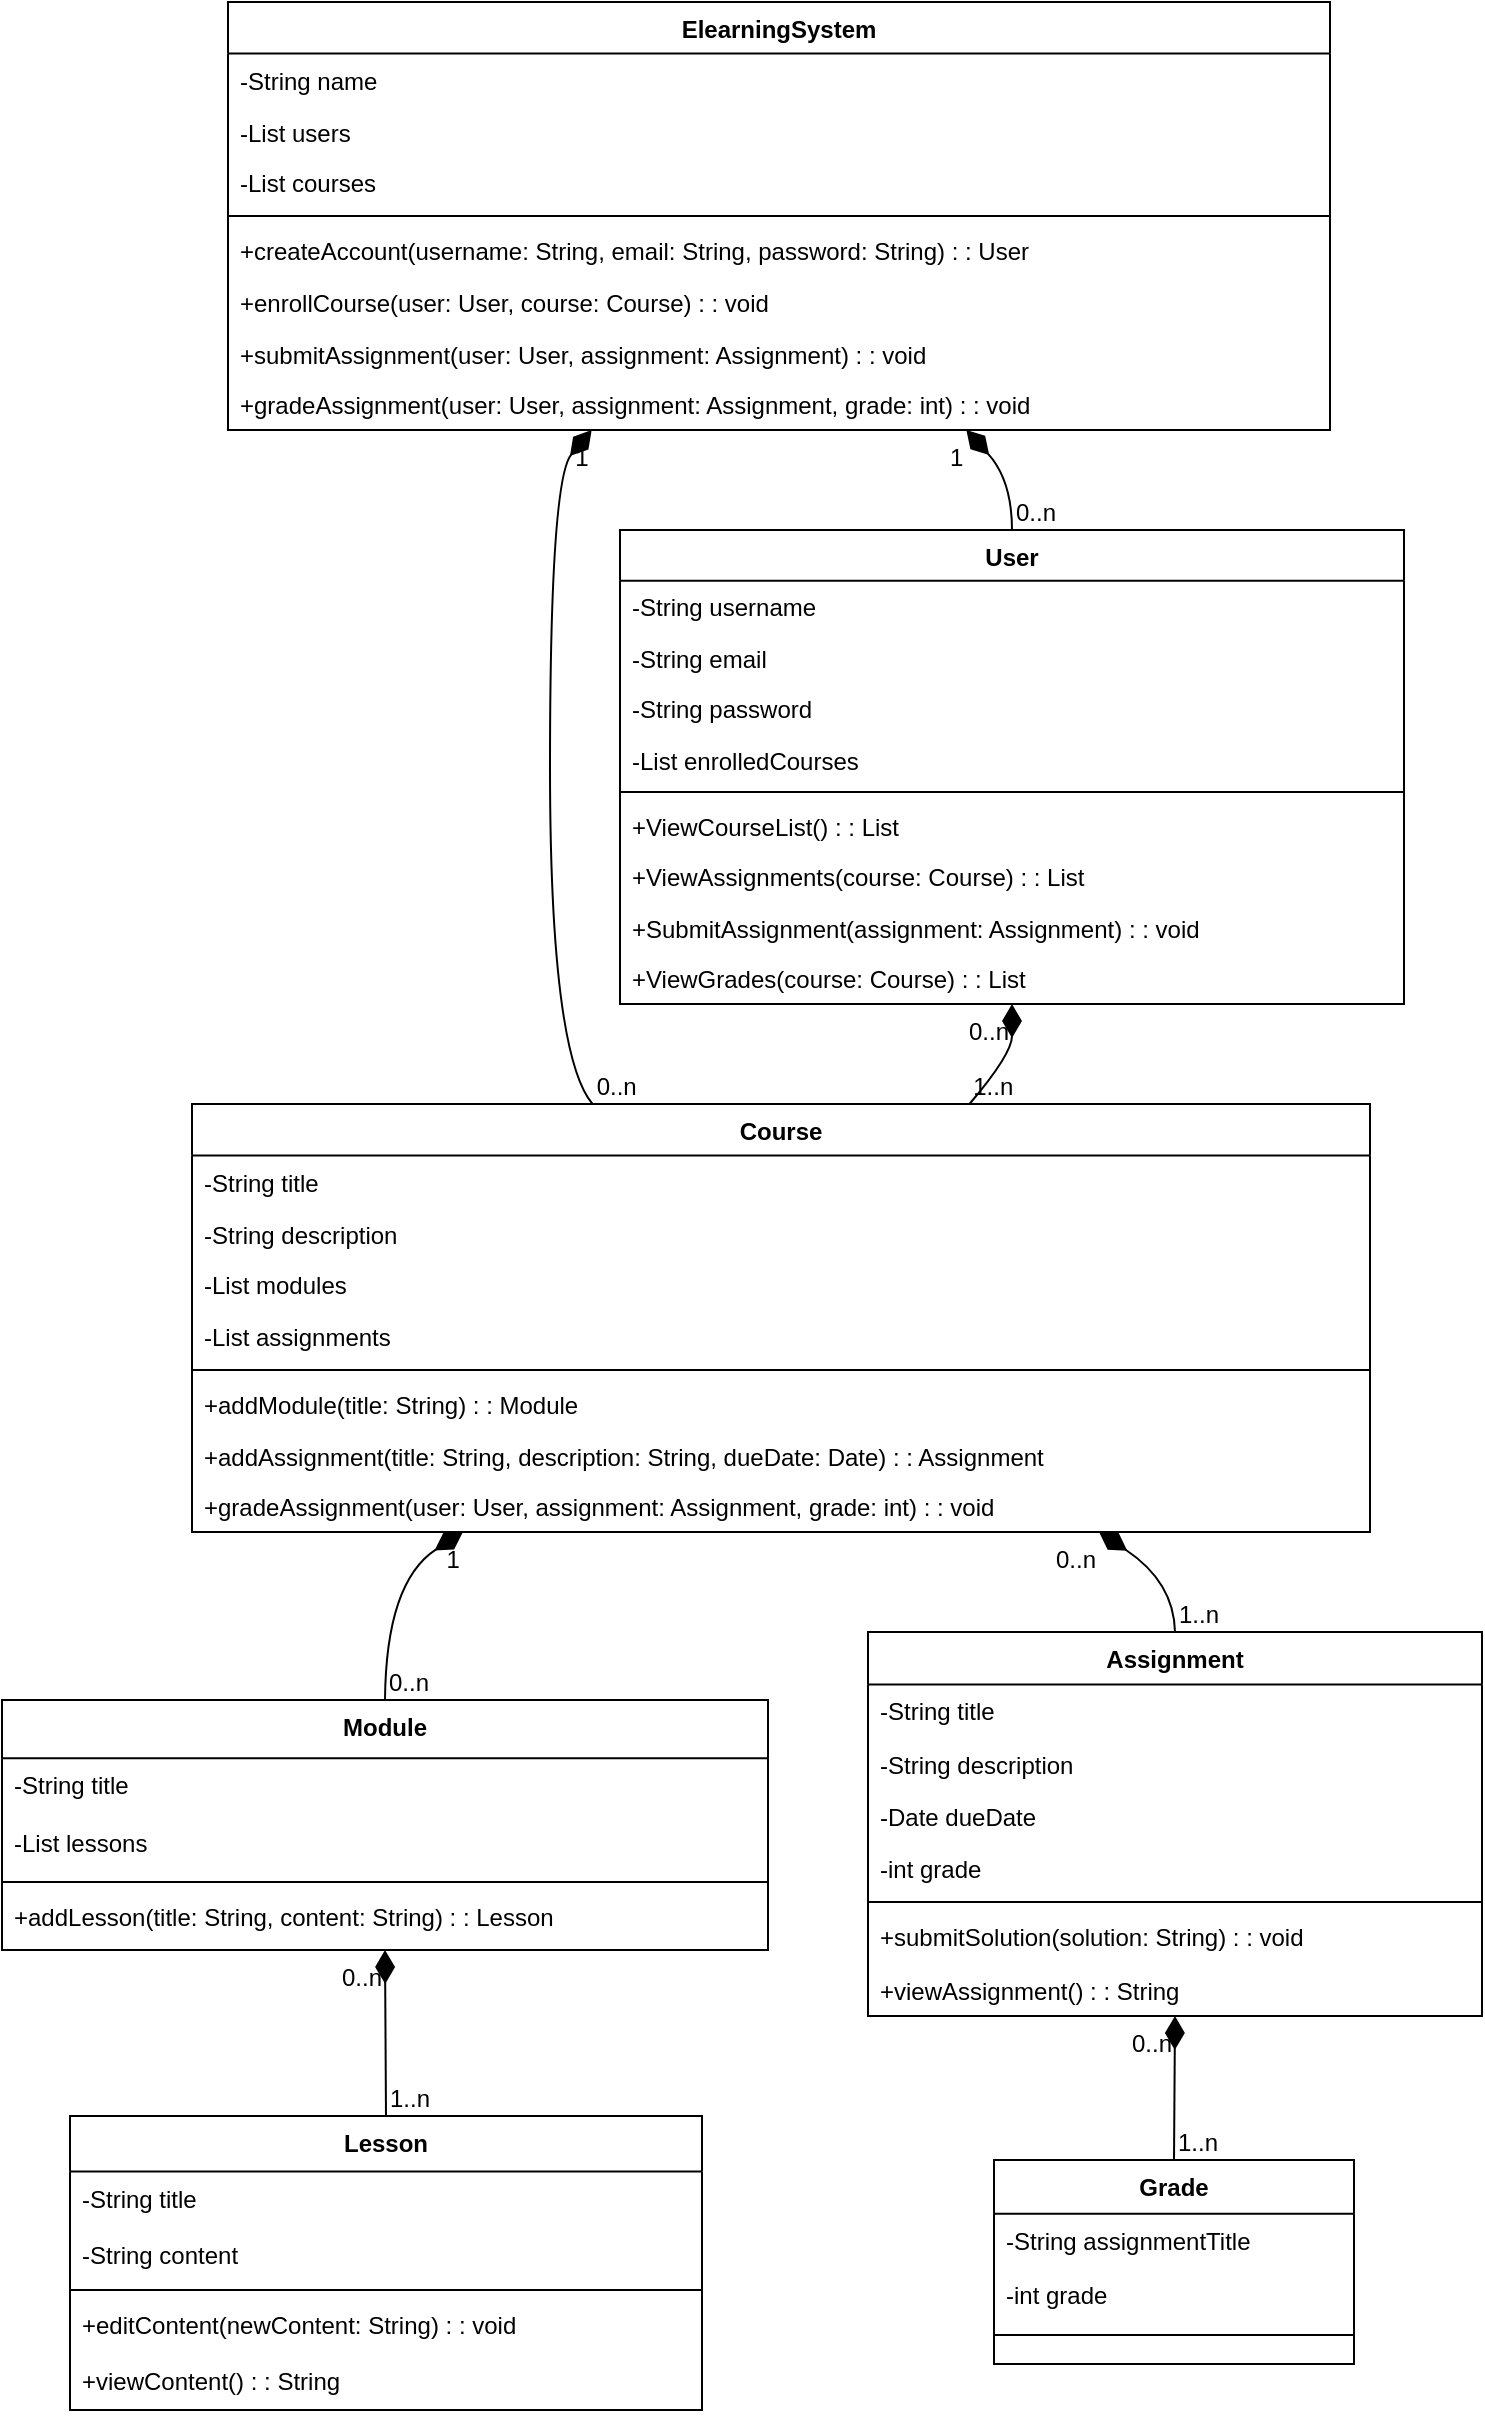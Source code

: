 <mxfile version="25.0.1">
  <diagram name="Page-1" id="SuKZAlgzjAajS8kVQIb6">
    <mxGraphModel dx="1050" dy="522" grid="1" gridSize="10" guides="1" tooltips="1" connect="1" arrows="1" fold="1" page="1" pageScale="1" pageWidth="850" pageHeight="1100" math="0" shadow="0">
      <root>
        <mxCell id="0" />
        <mxCell id="1" parent="0" />
        <mxCell id="2" value="ElearningSystem" style="swimlane;fontStyle=1;align=center;verticalAlign=top;childLayout=stackLayout;horizontal=1;startSize=25.775;horizontalStack=0;resizeParent=1;resizeParentMax=0;resizeLast=0;collapsible=0;marginBottom=0;" parent="1" vertex="1">
          <mxGeometry x="121" y="8" width="551" height="214" as="geometry" />
        </mxCell>
        <mxCell id="3" value="-String name" style="text;strokeColor=none;fillColor=none;align=left;verticalAlign=top;spacingLeft=4;spacingRight=4;overflow=hidden;rotatable=0;points=[[0,0.5],[1,0.5]];portConstraint=eastwest;" parent="2" vertex="1">
          <mxGeometry y="26" width="551" height="26" as="geometry" />
        </mxCell>
        <mxCell id="4" value="-List users" style="text;strokeColor=none;fillColor=none;align=left;verticalAlign=top;spacingLeft=4;spacingRight=4;overflow=hidden;rotatable=0;points=[[0,0.5],[1,0.5]];portConstraint=eastwest;" parent="2" vertex="1">
          <mxGeometry y="52" width="551" height="26" as="geometry" />
        </mxCell>
        <mxCell id="5" value="-List courses" style="text;strokeColor=none;fillColor=none;align=left;verticalAlign=top;spacingLeft=4;spacingRight=4;overflow=hidden;rotatable=0;points=[[0,0.5],[1,0.5]];portConstraint=eastwest;" parent="2" vertex="1">
          <mxGeometry y="77" width="551" height="26" as="geometry" />
        </mxCell>
        <mxCell id="6" style="line;strokeWidth=1;fillColor=none;align=left;verticalAlign=middle;spacingTop=-1;spacingLeft=3;spacingRight=3;rotatable=0;labelPosition=right;points=[];portConstraint=eastwest;strokeColor=inherit;" parent="2" vertex="1">
          <mxGeometry y="103" width="551" height="8" as="geometry" />
        </mxCell>
        <mxCell id="7" value="+createAccount(username: String, email: String, password: String) : : User" style="text;strokeColor=none;fillColor=none;align=left;verticalAlign=top;spacingLeft=4;spacingRight=4;overflow=hidden;rotatable=0;points=[[0,0.5],[1,0.5]];portConstraint=eastwest;" parent="2" vertex="1">
          <mxGeometry y="111" width="551" height="26" as="geometry" />
        </mxCell>
        <mxCell id="8" value="+enrollCourse(user: User, course: Course) : : void" style="text;strokeColor=none;fillColor=none;align=left;verticalAlign=top;spacingLeft=4;spacingRight=4;overflow=hidden;rotatable=0;points=[[0,0.5],[1,0.5]];portConstraint=eastwest;" parent="2" vertex="1">
          <mxGeometry y="137" width="551" height="26" as="geometry" />
        </mxCell>
        <mxCell id="9" value="+submitAssignment(user: User, assignment: Assignment) : : void" style="text;strokeColor=none;fillColor=none;align=left;verticalAlign=top;spacingLeft=4;spacingRight=4;overflow=hidden;rotatable=0;points=[[0,0.5],[1,0.5]];portConstraint=eastwest;" parent="2" vertex="1">
          <mxGeometry y="163" width="551" height="26" as="geometry" />
        </mxCell>
        <mxCell id="10" value="+gradeAssignment(user: User, assignment: Assignment, grade: int) : : void" style="text;strokeColor=none;fillColor=none;align=left;verticalAlign=top;spacingLeft=4;spacingRight=4;overflow=hidden;rotatable=0;points=[[0,0.5],[1,0.5]];portConstraint=eastwest;" parent="2" vertex="1">
          <mxGeometry y="188" width="551" height="26" as="geometry" />
        </mxCell>
        <mxCell id="11" value="User" style="swimlane;fontStyle=1;align=center;verticalAlign=top;childLayout=stackLayout;horizontal=1;startSize=25.4;horizontalStack=0;resizeParent=1;resizeParentMax=0;resizeLast=0;collapsible=0;marginBottom=0;" parent="1" vertex="1">
          <mxGeometry x="317" y="272" width="392" height="237" as="geometry" />
        </mxCell>
        <mxCell id="12" value="-String username" style="text;strokeColor=none;fillColor=none;align=left;verticalAlign=top;spacingLeft=4;spacingRight=4;overflow=hidden;rotatable=0;points=[[0,0.5],[1,0.5]];portConstraint=eastwest;" parent="11" vertex="1">
          <mxGeometry y="25" width="392" height="25" as="geometry" />
        </mxCell>
        <mxCell id="13" value="-String email" style="text;strokeColor=none;fillColor=none;align=left;verticalAlign=top;spacingLeft=4;spacingRight=4;overflow=hidden;rotatable=0;points=[[0,0.5],[1,0.5]];portConstraint=eastwest;" parent="11" vertex="1">
          <mxGeometry y="51" width="392" height="25" as="geometry" />
        </mxCell>
        <mxCell id="14" value="-String password" style="text;strokeColor=none;fillColor=none;align=left;verticalAlign=top;spacingLeft=4;spacingRight=4;overflow=hidden;rotatable=0;points=[[0,0.5],[1,0.5]];portConstraint=eastwest;" parent="11" vertex="1">
          <mxGeometry y="76" width="392" height="25" as="geometry" />
        </mxCell>
        <mxCell id="15" value="-List enrolledCourses" style="text;strokeColor=none;fillColor=none;align=left;verticalAlign=top;spacingLeft=4;spacingRight=4;overflow=hidden;rotatable=0;points=[[0,0.5],[1,0.5]];portConstraint=eastwest;" parent="11" vertex="1">
          <mxGeometry y="102" width="392" height="25" as="geometry" />
        </mxCell>
        <mxCell id="16" style="line;strokeWidth=1;fillColor=none;align=left;verticalAlign=middle;spacingTop=-1;spacingLeft=3;spacingRight=3;rotatable=0;labelPosition=right;points=[];portConstraint=eastwest;strokeColor=inherit;" parent="11" vertex="1">
          <mxGeometry y="127" width="392" height="8" as="geometry" />
        </mxCell>
        <mxCell id="17" value="+ViewCourseList() : : List" style="text;strokeColor=none;fillColor=none;align=left;verticalAlign=top;spacingLeft=4;spacingRight=4;overflow=hidden;rotatable=0;points=[[0,0.5],[1,0.5]];portConstraint=eastwest;" parent="11" vertex="1">
          <mxGeometry y="135" width="392" height="25" as="geometry" />
        </mxCell>
        <mxCell id="18" value="+ViewAssignments(course: Course) : : List" style="text;strokeColor=none;fillColor=none;align=left;verticalAlign=top;spacingLeft=4;spacingRight=4;overflow=hidden;rotatable=0;points=[[0,0.5],[1,0.5]];portConstraint=eastwest;" parent="11" vertex="1">
          <mxGeometry y="160" width="392" height="25" as="geometry" />
        </mxCell>
        <mxCell id="19" value="+SubmitAssignment(assignment: Assignment) : : void" style="text;strokeColor=none;fillColor=none;align=left;verticalAlign=top;spacingLeft=4;spacingRight=4;overflow=hidden;rotatable=0;points=[[0,0.5],[1,0.5]];portConstraint=eastwest;" parent="11" vertex="1">
          <mxGeometry y="186" width="392" height="25" as="geometry" />
        </mxCell>
        <mxCell id="20" value="+ViewGrades(course: Course) : : List" style="text;strokeColor=none;fillColor=none;align=left;verticalAlign=top;spacingLeft=4;spacingRight=4;overflow=hidden;rotatable=0;points=[[0,0.5],[1,0.5]];portConstraint=eastwest;" parent="11" vertex="1">
          <mxGeometry y="211" width="392" height="25" as="geometry" />
        </mxCell>
        <mxCell id="21" value="Course" style="swimlane;fontStyle=1;align=center;verticalAlign=top;childLayout=stackLayout;horizontal=1;startSize=25.775;horizontalStack=0;resizeParent=1;resizeParentMax=0;resizeLast=0;collapsible=0;marginBottom=0;" parent="1" vertex="1">
          <mxGeometry x="103" y="559" width="589" height="214" as="geometry" />
        </mxCell>
        <mxCell id="22" value="-String title" style="text;strokeColor=none;fillColor=none;align=left;verticalAlign=top;spacingLeft=4;spacingRight=4;overflow=hidden;rotatable=0;points=[[0,0.5],[1,0.5]];portConstraint=eastwest;" parent="21" vertex="1">
          <mxGeometry y="26" width="589" height="26" as="geometry" />
        </mxCell>
        <mxCell id="23" value="-String description" style="text;strokeColor=none;fillColor=none;align=left;verticalAlign=top;spacingLeft=4;spacingRight=4;overflow=hidden;rotatable=0;points=[[0,0.5],[1,0.5]];portConstraint=eastwest;" parent="21" vertex="1">
          <mxGeometry y="52" width="589" height="26" as="geometry" />
        </mxCell>
        <mxCell id="24" value="-List modules" style="text;strokeColor=none;fillColor=none;align=left;verticalAlign=top;spacingLeft=4;spacingRight=4;overflow=hidden;rotatable=0;points=[[0,0.5],[1,0.5]];portConstraint=eastwest;" parent="21" vertex="1">
          <mxGeometry y="77" width="589" height="26" as="geometry" />
        </mxCell>
        <mxCell id="25" value="-List assignments" style="text;strokeColor=none;fillColor=none;align=left;verticalAlign=top;spacingLeft=4;spacingRight=4;overflow=hidden;rotatable=0;points=[[0,0.5],[1,0.5]];portConstraint=eastwest;" parent="21" vertex="1">
          <mxGeometry y="103" width="589" height="26" as="geometry" />
        </mxCell>
        <mxCell id="26" style="line;strokeWidth=1;fillColor=none;align=left;verticalAlign=middle;spacingTop=-1;spacingLeft=3;spacingRight=3;rotatable=0;labelPosition=right;points=[];portConstraint=eastwest;strokeColor=inherit;" parent="21" vertex="1">
          <mxGeometry y="129" width="589" height="8" as="geometry" />
        </mxCell>
        <mxCell id="27" value="+addModule(title: String) : : Module" style="text;strokeColor=none;fillColor=none;align=left;verticalAlign=top;spacingLeft=4;spacingRight=4;overflow=hidden;rotatable=0;points=[[0,0.5],[1,0.5]];portConstraint=eastwest;" parent="21" vertex="1">
          <mxGeometry y="137" width="589" height="26" as="geometry" />
        </mxCell>
        <mxCell id="28" value="+addAssignment(title: String, description: String, dueDate: Date) : : Assignment" style="text;strokeColor=none;fillColor=none;align=left;verticalAlign=top;spacingLeft=4;spacingRight=4;overflow=hidden;rotatable=0;points=[[0,0.5],[1,0.5]];portConstraint=eastwest;" parent="21" vertex="1">
          <mxGeometry y="163" width="589" height="26" as="geometry" />
        </mxCell>
        <mxCell id="29" value="+gradeAssignment(user: User, assignment: Assignment, grade: int) : : void" style="text;strokeColor=none;fillColor=none;align=left;verticalAlign=top;spacingLeft=4;spacingRight=4;overflow=hidden;rotatable=0;points=[[0,0.5],[1,0.5]];portConstraint=eastwest;" parent="21" vertex="1">
          <mxGeometry y="188" width="589" height="26" as="geometry" />
        </mxCell>
        <mxCell id="30" value="Module" style="swimlane;fontStyle=1;align=center;verticalAlign=top;childLayout=stackLayout;horizontal=1;startSize=29.15;horizontalStack=0;resizeParent=1;resizeParentMax=0;resizeLast=0;collapsible=0;marginBottom=0;" parent="1" vertex="1">
          <mxGeometry x="8" y="857" width="383" height="125" as="geometry" />
        </mxCell>
        <mxCell id="31" value="-String title" style="text;strokeColor=none;fillColor=none;align=left;verticalAlign=top;spacingLeft=4;spacingRight=4;overflow=hidden;rotatable=0;points=[[0,0.5],[1,0.5]];portConstraint=eastwest;" parent="30" vertex="1">
          <mxGeometry y="29" width="383" height="29" as="geometry" />
        </mxCell>
        <mxCell id="32" value="-List lessons" style="text;strokeColor=none;fillColor=none;align=left;verticalAlign=top;spacingLeft=4;spacingRight=4;overflow=hidden;rotatable=0;points=[[0,0.5],[1,0.5]];portConstraint=eastwest;" parent="30" vertex="1">
          <mxGeometry y="58" width="383" height="29" as="geometry" />
        </mxCell>
        <mxCell id="33" style="line;strokeWidth=1;fillColor=none;align=left;verticalAlign=middle;spacingTop=-1;spacingLeft=3;spacingRight=3;rotatable=0;labelPosition=right;points=[];portConstraint=eastwest;strokeColor=inherit;" parent="30" vertex="1">
          <mxGeometry y="87" width="383" height="8" as="geometry" />
        </mxCell>
        <mxCell id="34" value="+addLesson(title: String, content: String) : : Lesson" style="text;strokeColor=none;fillColor=none;align=left;verticalAlign=top;spacingLeft=4;spacingRight=4;overflow=hidden;rotatable=0;points=[[0,0.5],[1,0.5]];portConstraint=eastwest;" parent="30" vertex="1">
          <mxGeometry y="95" width="383" height="29" as="geometry" />
        </mxCell>
        <mxCell id="35" value="Lesson" style="swimlane;fontStyle=1;align=center;verticalAlign=top;childLayout=stackLayout;horizontal=1;startSize=27.8;horizontalStack=0;resizeParent=1;resizeParentMax=0;resizeLast=0;collapsible=0;marginBottom=0;" parent="1" vertex="1">
          <mxGeometry x="42" y="1065" width="316" height="147" as="geometry" />
        </mxCell>
        <mxCell id="36" value="-String title" style="text;strokeColor=none;fillColor=none;align=left;verticalAlign=top;spacingLeft=4;spacingRight=4;overflow=hidden;rotatable=0;points=[[0,0.5],[1,0.5]];portConstraint=eastwest;" parent="35" vertex="1">
          <mxGeometry y="28" width="316" height="28" as="geometry" />
        </mxCell>
        <mxCell id="37" value="-String content" style="text;strokeColor=none;fillColor=none;align=left;verticalAlign=top;spacingLeft=4;spacingRight=4;overflow=hidden;rotatable=0;points=[[0,0.5],[1,0.5]];portConstraint=eastwest;" parent="35" vertex="1">
          <mxGeometry y="56" width="316" height="28" as="geometry" />
        </mxCell>
        <mxCell id="38" style="line;strokeWidth=1;fillColor=none;align=left;verticalAlign=middle;spacingTop=-1;spacingLeft=3;spacingRight=3;rotatable=0;labelPosition=right;points=[];portConstraint=eastwest;strokeColor=inherit;" parent="35" vertex="1">
          <mxGeometry y="83" width="316" height="8" as="geometry" />
        </mxCell>
        <mxCell id="39" value="+editContent(newContent: String) : : void" style="text;strokeColor=none;fillColor=none;align=left;verticalAlign=top;spacingLeft=4;spacingRight=4;overflow=hidden;rotatable=0;points=[[0,0.5],[1,0.5]];portConstraint=eastwest;" parent="35" vertex="1">
          <mxGeometry y="91" width="316" height="28" as="geometry" />
        </mxCell>
        <mxCell id="40" value="+viewContent() : : String" style="text;strokeColor=none;fillColor=none;align=left;verticalAlign=top;spacingLeft=4;spacingRight=4;overflow=hidden;rotatable=0;points=[[0,0.5],[1,0.5]];portConstraint=eastwest;" parent="35" vertex="1">
          <mxGeometry y="119" width="316" height="28" as="geometry" />
        </mxCell>
        <mxCell id="41" value="Assignment" style="swimlane;fontStyle=1;align=center;verticalAlign=top;childLayout=stackLayout;horizontal=1;startSize=26.257;horizontalStack=0;resizeParent=1;resizeParentMax=0;resizeLast=0;collapsible=0;marginBottom=0;" parent="1" vertex="1">
          <mxGeometry x="441" y="823" width="307" height="192" as="geometry" />
        </mxCell>
        <mxCell id="42" value="-String title" style="text;strokeColor=none;fillColor=none;align=left;verticalAlign=top;spacingLeft=4;spacingRight=4;overflow=hidden;rotatable=0;points=[[0,0.5],[1,0.5]];portConstraint=eastwest;" parent="41" vertex="1">
          <mxGeometry y="26" width="307" height="26" as="geometry" />
        </mxCell>
        <mxCell id="43" value="-String description" style="text;strokeColor=none;fillColor=none;align=left;verticalAlign=top;spacingLeft=4;spacingRight=4;overflow=hidden;rotatable=0;points=[[0,0.5],[1,0.5]];portConstraint=eastwest;" parent="41" vertex="1">
          <mxGeometry y="53" width="307" height="26" as="geometry" />
        </mxCell>
        <mxCell id="44" value="-Date dueDate" style="text;strokeColor=none;fillColor=none;align=left;verticalAlign=top;spacingLeft=4;spacingRight=4;overflow=hidden;rotatable=0;points=[[0,0.5],[1,0.5]];portConstraint=eastwest;" parent="41" vertex="1">
          <mxGeometry y="79" width="307" height="26" as="geometry" />
        </mxCell>
        <mxCell id="45" value="-int grade" style="text;strokeColor=none;fillColor=none;align=left;verticalAlign=top;spacingLeft=4;spacingRight=4;overflow=hidden;rotatable=0;points=[[0,0.5],[1,0.5]];portConstraint=eastwest;" parent="41" vertex="1">
          <mxGeometry y="105" width="307" height="26" as="geometry" />
        </mxCell>
        <mxCell id="46" style="line;strokeWidth=1;fillColor=none;align=left;verticalAlign=middle;spacingTop=-1;spacingLeft=3;spacingRight=3;rotatable=0;labelPosition=right;points=[];portConstraint=eastwest;strokeColor=inherit;" parent="41" vertex="1">
          <mxGeometry y="131" width="307" height="8" as="geometry" />
        </mxCell>
        <mxCell id="47" value="+submitSolution(solution: String) : : void" style="text;strokeColor=none;fillColor=none;align=left;verticalAlign=top;spacingLeft=4;spacingRight=4;overflow=hidden;rotatable=0;points=[[0,0.5],[1,0.5]];portConstraint=eastwest;" parent="41" vertex="1">
          <mxGeometry y="139" width="307" height="26" as="geometry" />
        </mxCell>
        <mxCell id="48" value="+viewAssignment() : : String" style="text;strokeColor=none;fillColor=none;align=left;verticalAlign=top;spacingLeft=4;spacingRight=4;overflow=hidden;rotatable=0;points=[[0,0.5],[1,0.5]];portConstraint=eastwest;" parent="41" vertex="1">
          <mxGeometry y="166" width="307" height="26" as="geometry" />
        </mxCell>
        <mxCell id="49" value="Grade" style="swimlane;fontStyle=1;align=center;verticalAlign=top;childLayout=stackLayout;horizontal=1;startSize=26.914;horizontalStack=0;resizeParent=1;resizeParentMax=0;resizeLast=0;collapsible=0;marginBottom=0;" parent="1" vertex="1">
          <mxGeometry x="504" y="1087" width="180" height="102" as="geometry" />
        </mxCell>
        <mxCell id="50" value="-String assignmentTitle" style="text;strokeColor=none;fillColor=none;align=left;verticalAlign=top;spacingLeft=4;spacingRight=4;overflow=hidden;rotatable=0;points=[[0,0.5],[1,0.5]];portConstraint=eastwest;" parent="49" vertex="1">
          <mxGeometry y="27" width="180" height="27" as="geometry" />
        </mxCell>
        <mxCell id="51" value="-int grade" style="text;strokeColor=none;fillColor=none;align=left;verticalAlign=top;spacingLeft=4;spacingRight=4;overflow=hidden;rotatable=0;points=[[0,0.5],[1,0.5]];portConstraint=eastwest;" parent="49" vertex="1">
          <mxGeometry y="54" width="180" height="27" as="geometry" />
        </mxCell>
        <mxCell id="52" style="line;strokeWidth=1;fillColor=none;align=left;verticalAlign=middle;spacingTop=-1;spacingLeft=3;spacingRight=3;rotatable=0;labelPosition=right;points=[];portConstraint=eastwest;strokeColor=inherit;" parent="49" vertex="1">
          <mxGeometry y="81" width="180" height="13" as="geometry" />
        </mxCell>
        <mxCell id="53" value="" style="curved=1;startArrow=diamondThin;startSize=14;startFill=1;endArrow=none;exitX=0.67;exitY=1;entryX=0.5;entryY=0;" parent="1" source="2" target="11" edge="1">
          <mxGeometry relative="1" as="geometry">
            <Array as="points">
              <mxPoint x="513" y="247" />
            </Array>
          </mxGeometry>
        </mxCell>
        <mxCell id="54" value="1" style="edgeLabel;resizable=0;labelBackgroundColor=none;fontSize=12;align=right;verticalAlign=top;" parent="53" vertex="1">
          <mxGeometry x="-1" relative="1" as="geometry" />
        </mxCell>
        <mxCell id="55" value="0..n" style="edgeLabel;resizable=0;labelBackgroundColor=none;fontSize=12;align=left;verticalAlign=bottom;" parent="53" vertex="1">
          <mxGeometry x="1" relative="1" as="geometry" />
        </mxCell>
        <mxCell id="56" value="" style="curved=1;startArrow=diamondThin;startSize=14;startFill=1;endArrow=none;exitX=0.33;exitY=1;entryX=0.34;entryY=0;" parent="1" source="2" target="21" edge="1">
          <mxGeometry relative="1" as="geometry">
            <Array as="points">
              <mxPoint x="282" y="247" />
              <mxPoint x="282" y="534" />
            </Array>
          </mxGeometry>
        </mxCell>
        <mxCell id="57" value="1" style="edgeLabel;resizable=0;labelBackgroundColor=none;fontSize=12;align=right;verticalAlign=top;" parent="56" vertex="1">
          <mxGeometry x="-1" relative="1" as="geometry" />
        </mxCell>
        <mxCell id="58" value="0..n" style="edgeLabel;resizable=0;labelBackgroundColor=none;fontSize=12;align=left;verticalAlign=bottom;" parent="56" vertex="1">
          <mxGeometry x="1" relative="1" as="geometry" />
        </mxCell>
        <mxCell id="59" value="" style="curved=1;startArrow=diamondThin;startSize=14;startFill=1;endArrow=none;exitX=0.5;exitY=1;entryX=0.66;entryY=0;" parent="1" source="11" target="21" edge="1">
          <mxGeometry relative="1" as="geometry">
            <Array as="points">
              <mxPoint x="513" y="534" />
            </Array>
          </mxGeometry>
        </mxCell>
        <mxCell id="60" value="0..n" style="edgeLabel;resizable=0;labelBackgroundColor=none;fontSize=12;align=right;verticalAlign=top;" parent="59" vertex="1">
          <mxGeometry x="-1" relative="1" as="geometry" />
        </mxCell>
        <mxCell id="61" value="1..n" style="edgeLabel;resizable=0;labelBackgroundColor=none;fontSize=12;align=left;verticalAlign=bottom;" parent="59" vertex="1">
          <mxGeometry x="1" relative="1" as="geometry" />
        </mxCell>
        <mxCell id="62" value="" style="curved=1;startArrow=diamondThin;startSize=14;startFill=1;endArrow=none;exitX=0.23;exitY=1;entryX=0.5;entryY=0;" parent="1" source="21" target="30" edge="1">
          <mxGeometry relative="1" as="geometry">
            <Array as="points">
              <mxPoint x="200" y="798" />
            </Array>
          </mxGeometry>
        </mxCell>
        <mxCell id="63" value="1" style="edgeLabel;resizable=0;labelBackgroundColor=none;fontSize=12;align=right;verticalAlign=top;" parent="62" vertex="1">
          <mxGeometry x="-1" relative="1" as="geometry" />
        </mxCell>
        <mxCell id="64" value="0..n" style="edgeLabel;resizable=0;labelBackgroundColor=none;fontSize=12;align=left;verticalAlign=bottom;" parent="62" vertex="1">
          <mxGeometry x="1" relative="1" as="geometry" />
        </mxCell>
        <mxCell id="65" value="" style="curved=1;startArrow=diamondThin;startSize=14;startFill=1;endArrow=none;exitX=0.5;exitY=0.99;entryX=0.5;entryY=0;" parent="1" source="30" target="35" edge="1">
          <mxGeometry relative="1" as="geometry">
            <Array as="points" />
          </mxGeometry>
        </mxCell>
        <mxCell id="66" value="0..n" style="edgeLabel;resizable=0;labelBackgroundColor=none;fontSize=12;align=right;verticalAlign=top;" parent="65" vertex="1">
          <mxGeometry x="-1" relative="1" as="geometry" />
        </mxCell>
        <mxCell id="67" value="1..n" style="edgeLabel;resizable=0;labelBackgroundColor=none;fontSize=12;align=left;verticalAlign=bottom;" parent="65" vertex="1">
          <mxGeometry x="1" relative="1" as="geometry" />
        </mxCell>
        <mxCell id="68" value="" style="curved=1;startArrow=diamondThin;startSize=14;startFill=1;endArrow=none;exitX=0.77;exitY=1;entryX=0.5;entryY=0;" parent="1" source="21" target="41" edge="1">
          <mxGeometry relative="1" as="geometry">
            <Array as="points">
              <mxPoint x="594" y="798" />
            </Array>
          </mxGeometry>
        </mxCell>
        <mxCell id="69" value="0..n" style="edgeLabel;resizable=0;labelBackgroundColor=none;fontSize=12;align=right;verticalAlign=top;" parent="68" vertex="1">
          <mxGeometry x="-1" relative="1" as="geometry" />
        </mxCell>
        <mxCell id="70" value="1..n" style="edgeLabel;resizable=0;labelBackgroundColor=none;fontSize=12;align=left;verticalAlign=bottom;" parent="68" vertex="1">
          <mxGeometry x="1" relative="1" as="geometry" />
        </mxCell>
        <mxCell id="71" value="" style="curved=1;startArrow=diamondThin;startSize=14;startFill=1;endArrow=none;exitX=0.5;exitY=1;entryX=0.5;entryY=0;" parent="1" source="41" target="49" edge="1">
          <mxGeometry relative="1" as="geometry">
            <Array as="points" />
          </mxGeometry>
        </mxCell>
        <mxCell id="72" value="0..n" style="edgeLabel;resizable=0;labelBackgroundColor=none;fontSize=12;align=right;verticalAlign=top;" parent="71" vertex="1">
          <mxGeometry x="-1" relative="1" as="geometry" />
        </mxCell>
        <mxCell id="73" value="1..n" style="edgeLabel;resizable=0;labelBackgroundColor=none;fontSize=12;align=left;verticalAlign=bottom;" parent="71" vertex="1">
          <mxGeometry x="1" relative="1" as="geometry" />
        </mxCell>
      </root>
    </mxGraphModel>
  </diagram>
</mxfile>
